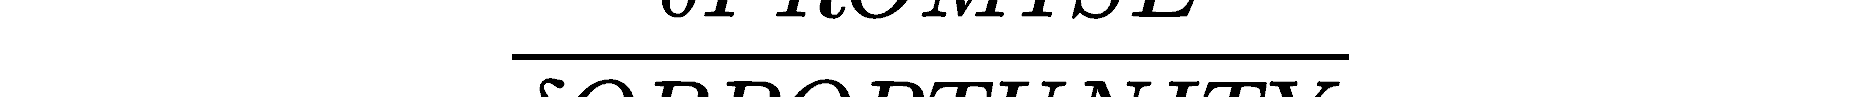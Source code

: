 <mxfile version="17.4.6" type="github">
  <diagram id="FvZqCVDbc93mBHRVu_CE" name="Page-1">
    <mxGraphModel dx="1533" dy="739" grid="1" gridSize="10" guides="1" tooltips="1" connect="1" arrows="1" fold="1" page="1" pageScale="1" pageWidth="850" pageHeight="1100" math="1" shadow="0">
      <root>
        <mxCell id="0" />
        <mxCell id="1" parent="0" />
        <mxCell id="YhlvGyqlCeJ7jM0D8lfb-1" value="&lt;font style=&quot;font-size: 40px&quot;&gt;$$\frac{\delta PROMISE}{\delta OPPORTUNITY}$$&lt;/font&gt;" style="text;html=1;align=center;verticalAlign=middle;resizable=0;points=[];autosize=1;strokeColor=none;fillColor=none;" vertex="1" parent="1">
          <mxGeometry x="-110" y="190" width="930" height="30" as="geometry" />
        </mxCell>
      </root>
    </mxGraphModel>
  </diagram>
</mxfile>
